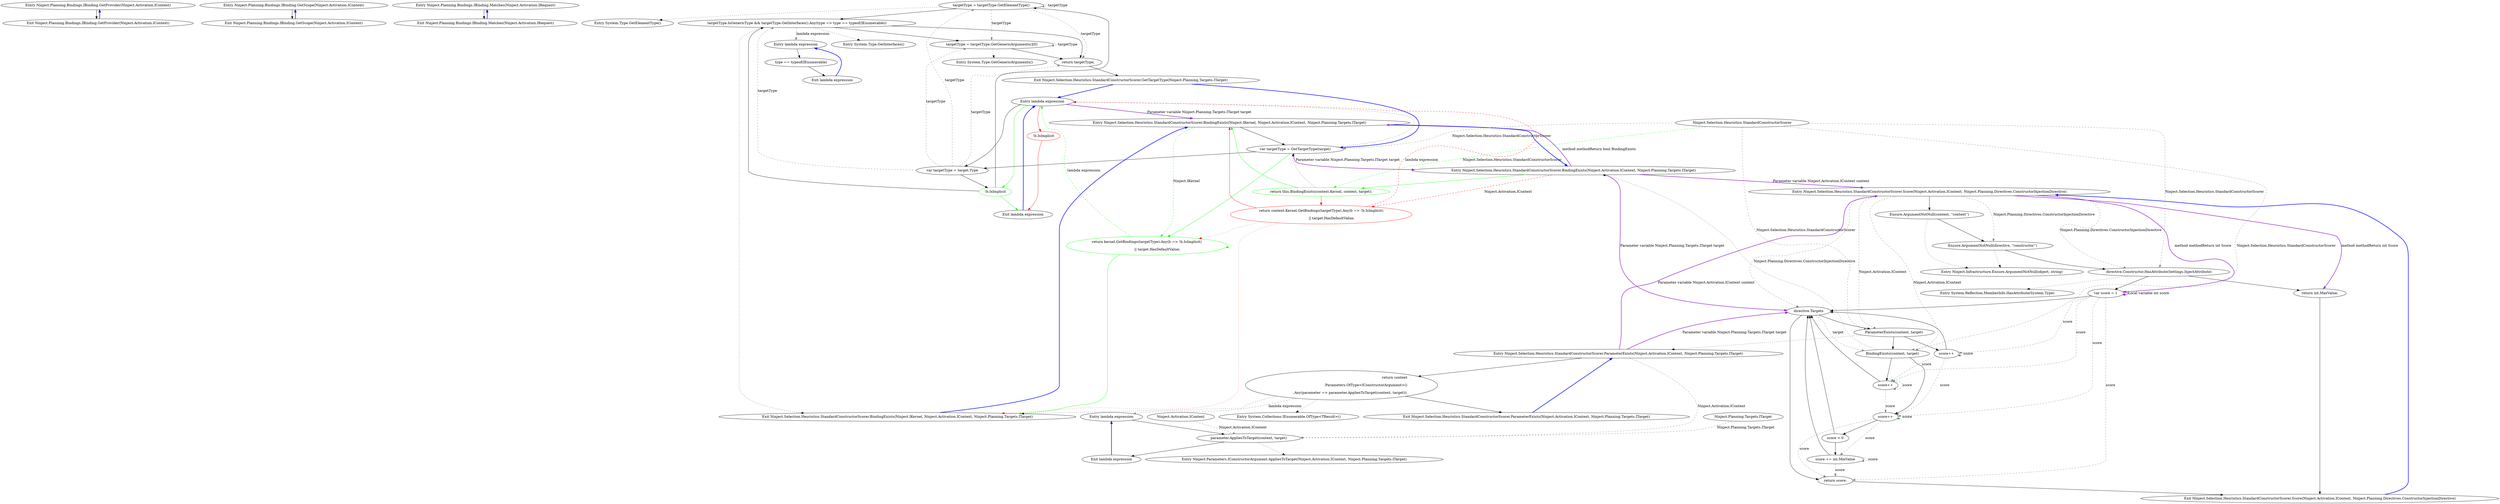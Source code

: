 digraph  {
n0 [label="Entry Ninject.Planning.Bindings.IBinding.GetProvider(Ninject.Activation.IContext)", span="83-83", cluster="Ninject.Planning.Bindings.IBinding.GetProvider(Ninject.Activation.IContext)"];
n1 [label="Exit Ninject.Planning.Bindings.IBinding.GetProvider(Ninject.Activation.IContext)", span="83-83", cluster="Ninject.Planning.Bindings.IBinding.GetProvider(Ninject.Activation.IContext)"];
n2 [label="Entry Ninject.Planning.Bindings.IBinding.GetScope(Ninject.Activation.IContext)", span="90-90", cluster="Ninject.Planning.Bindings.IBinding.GetScope(Ninject.Activation.IContext)"];
n3 [label="Exit Ninject.Planning.Bindings.IBinding.GetScope(Ninject.Activation.IContext)", span="90-90", cluster="Ninject.Planning.Bindings.IBinding.GetScope(Ninject.Activation.IContext)"];
n4 [label="Entry Ninject.Planning.Bindings.IBinding.Matches(Ninject.Activation.IRequest)", span="98-98", cluster="Ninject.Planning.Bindings.IBinding.Matches(Ninject.Activation.IRequest)"];
n5 [label="Exit Ninject.Planning.Bindings.IBinding.Matches(Ninject.Activation.IRequest)", span="98-98", cluster="Ninject.Planning.Bindings.IBinding.Matches(Ninject.Activation.IRequest)"];
m2_36 [label="Entry System.Type.GetElementType()", span="0-0", cluster="System.Type.GetElementType()", file="StandardConstructorScorer.cs"];
m2_26 [label="Entry lambda expression", span="93-93", cluster="lambda expression", file="StandardConstructorScorer.cs"];
m2_23 [label="var targetType = GetTargetType(target)", span="104-104", cluster="Ninject.Selection.Heuristics.StandardConstructorScorer.BindingExists(Ninject.IKernel, Ninject.Activation.IContext, Ninject.Planning.Targets.ITarget)", file="StandardConstructorScorer.cs"];
m2_29 [label="var targetType = target.Type", span="99-99", cluster="Ninject.Selection.Heuristics.StandardConstructorScorer.GetTargetType(Ninject.Planning.Targets.ITarget)", file="StandardConstructorScorer.cs"];
m2_30 [label="!b.IsImplicit", span="105-105", cluster="lambda expression", file="StandardConstructorScorer.cs", color=green, community=0];
m2_31 [label="targetType = targetType.GetElementType()", span="102-102", cluster="Ninject.Selection.Heuristics.StandardConstructorScorer.GetTargetType(Ninject.Planning.Targets.ITarget)", file="StandardConstructorScorer.cs"];
m2_32 [label="targetType.IsGenericType && targetType.GetInterfaces().Any(type => type == typeof(IEnumerable))", span="105-105", cluster="Ninject.Selection.Heuristics.StandardConstructorScorer.GetTargetType(Ninject.Planning.Targets.ITarget)", file="StandardConstructorScorer.cs"];
m2_33 [label="targetType = targetType.GetGenericArguments()[0]", span="107-107", cluster="Ninject.Selection.Heuristics.StandardConstructorScorer.GetTargetType(Ninject.Planning.Targets.ITarget)", file="StandardConstructorScorer.cs"];
m2_34 [label="return targetType;", span="110-110", cluster="Ninject.Selection.Heuristics.StandardConstructorScorer.GetTargetType(Ninject.Planning.Targets.ITarget)", file="StandardConstructorScorer.cs"];
m2_35 [label="Exit Ninject.Selection.Heuristics.StandardConstructorScorer.GetTargetType(Ninject.Planning.Targets.ITarget)", span="97-97", cluster="Ninject.Selection.Heuristics.StandardConstructorScorer.GetTargetType(Ninject.Planning.Targets.ITarget)", file="StandardConstructorScorer.cs"];
m2_24 [label="return kernel.GetBindings(targetType).Any(b => !b.IsImplicit)\r\n                   || target.HasDefaultValue;", span="105-106", cluster="Ninject.Selection.Heuristics.StandardConstructorScorer.BindingExists(Ninject.IKernel, Ninject.Activation.IContext, Ninject.Planning.Targets.ITarget)", file="StandardConstructorScorer.cs", color=green, community=1];
m2_25 [label="Exit Ninject.Selection.Heuristics.StandardConstructorScorer.BindingExists(Ninject.IKernel, Ninject.Activation.IContext, Ninject.Planning.Targets.ITarget)", span="102-102", cluster="Ninject.Selection.Heuristics.StandardConstructorScorer.BindingExists(Ninject.IKernel, Ninject.Activation.IContext, Ninject.Planning.Targets.ITarget)", file="StandardConstructorScorer.cs"];
m2_48 [label="Entry Ninject.Parameters.IConstructorArgument.AppliesToTarget(Ninject.Activation.IContext, Ninject.Planning.Targets.ITarget)", span="19-19", cluster="Ninject.Parameters.IConstructorArgument.AppliesToTarget(Ninject.Activation.IContext, Ninject.Planning.Targets.ITarget)", file="StandardConstructorScorer.cs"];
m2_18 [label="Entry Ninject.Selection.Heuristics.StandardConstructorScorer.ParameterExists(Ninject.Activation.IContext, Ninject.Planning.Targets.ITarget)", span="119-119", cluster="Ninject.Selection.Heuristics.StandardConstructorScorer.ParameterExists(Ninject.Activation.IContext, Ninject.Planning.Targets.ITarget)", file="StandardConstructorScorer.cs"];
m2_42 [label="return context\r\n                .Parameters.OfType<IConstructorArgument>()\r\n                .Any(parameter => parameter.AppliesToTarget(context, target));", span="121-123", cluster="Ninject.Selection.Heuristics.StandardConstructorScorer.ParameterExists(Ninject.Activation.IContext, Ninject.Planning.Targets.ITarget)", file="StandardConstructorScorer.cs"];
m2_43 [label="Exit Ninject.Selection.Heuristics.StandardConstructorScorer.ParameterExists(Ninject.Activation.IContext, Ninject.Planning.Targets.ITarget)", span="119-119", cluster="Ninject.Selection.Heuristics.StandardConstructorScorer.ParameterExists(Ninject.Activation.IContext, Ninject.Planning.Targets.ITarget)", file="StandardConstructorScorer.cs"];
m2_37 [label="Entry System.Type.GetInterfaces()", span="0-0", cluster="System.Type.GetInterfaces()", file="StandardConstructorScorer.cs"];
m2_0 [label="Entry Ninject.Selection.Heuristics.StandardConstructorScorer.Score(Ninject.Activation.IContext, Ninject.Planning.Directives.ConstructorInjectionDirective)", span="49-49", cluster="Ninject.Selection.Heuristics.StandardConstructorScorer.Score(Ninject.Activation.IContext, Ninject.Planning.Directives.ConstructorInjectionDirective)", file="StandardConstructorScorer.cs"];
m2_1 [label="Ensure.ArgumentNotNull(context, ''context'')", span="51-51", cluster="Ninject.Selection.Heuristics.StandardConstructorScorer.Score(Ninject.Activation.IContext, Ninject.Planning.Directives.ConstructorInjectionDirective)", file="StandardConstructorScorer.cs"];
m2_2 [label="Ensure.ArgumentNotNull(directive, ''constructor'')", span="52-52", cluster="Ninject.Selection.Heuristics.StandardConstructorScorer.Score(Ninject.Activation.IContext, Ninject.Planning.Directives.ConstructorInjectionDirective)", file="StandardConstructorScorer.cs"];
m2_3 [label="directive.Constructor.HasAttribute(Settings.InjectAttribute)", span="54-54", cluster="Ninject.Selection.Heuristics.StandardConstructorScorer.Score(Ninject.Activation.IContext, Ninject.Planning.Directives.ConstructorInjectionDirective)", file="StandardConstructorScorer.cs"];
m2_6 [label="directive.Targets", span="60-60", cluster="Ninject.Selection.Heuristics.StandardConstructorScorer.Score(Ninject.Activation.IContext, Ninject.Planning.Directives.ConstructorInjectionDirective)", file="StandardConstructorScorer.cs"];
m2_7 [label="ParameterExists(context, target)", span="62-62", cluster="Ninject.Selection.Heuristics.StandardConstructorScorer.Score(Ninject.Activation.IContext, Ninject.Planning.Directives.ConstructorInjectionDirective)", file="StandardConstructorScorer.cs"];
m2_9 [label="BindingExists(context, target)", span="68-68", cluster="Ninject.Selection.Heuristics.StandardConstructorScorer.Score(Ninject.Activation.IContext, Ninject.Planning.Directives.ConstructorInjectionDirective)", file="StandardConstructorScorer.cs"];
m2_4 [label="return int.MaxValue;", span="56-56", cluster="Ninject.Selection.Heuristics.StandardConstructorScorer.Score(Ninject.Activation.IContext, Ninject.Planning.Directives.ConstructorInjectionDirective)", file="StandardConstructorScorer.cs"];
m2_5 [label="var score = 1", span="59-59", cluster="Ninject.Selection.Heuristics.StandardConstructorScorer.Score(Ninject.Activation.IContext, Ninject.Planning.Directives.ConstructorInjectionDirective)", file="StandardConstructorScorer.cs"];
m2_8 [label="score++", span="64-64", cluster="Ninject.Selection.Heuristics.StandardConstructorScorer.Score(Ninject.Activation.IContext, Ninject.Planning.Directives.ConstructorInjectionDirective)", file="StandardConstructorScorer.cs"];
m2_10 [label="score++", span="70-70", cluster="Ninject.Selection.Heuristics.StandardConstructorScorer.Score(Ninject.Activation.IContext, Ninject.Planning.Directives.ConstructorInjectionDirective)", file="StandardConstructorScorer.cs"];
m2_11 [label="score++", span="74-74", cluster="Ninject.Selection.Heuristics.StandardConstructorScorer.Score(Ninject.Activation.IContext, Ninject.Planning.Directives.ConstructorInjectionDirective)", file="StandardConstructorScorer.cs"];
m2_14 [label="return score;", span="81-81", cluster="Ninject.Selection.Heuristics.StandardConstructorScorer.Score(Ninject.Activation.IContext, Ninject.Planning.Directives.ConstructorInjectionDirective)", file="StandardConstructorScorer.cs"];
m2_12 [label="score > 0", span="75-75", cluster="Ninject.Selection.Heuristics.StandardConstructorScorer.Score(Ninject.Activation.IContext, Ninject.Planning.Directives.ConstructorInjectionDirective)", file="StandardConstructorScorer.cs"];
m2_13 [label="score += int.MinValue", span="77-77", cluster="Ninject.Selection.Heuristics.StandardConstructorScorer.Score(Ninject.Activation.IContext, Ninject.Planning.Directives.ConstructorInjectionDirective)", file="StandardConstructorScorer.cs"];
m2_15 [label="Exit Ninject.Selection.Heuristics.StandardConstructorScorer.Score(Ninject.Activation.IContext, Ninject.Planning.Directives.ConstructorInjectionDirective)", span="49-49", cluster="Ninject.Selection.Heuristics.StandardConstructorScorer.Score(Ninject.Activation.IContext, Ninject.Planning.Directives.ConstructorInjectionDirective)", file="StandardConstructorScorer.cs"];
m2_17 [label="Entry System.Reflection.MemberInfo.HasAttribute(System.Type)", span="69-69", cluster="System.Reflection.MemberInfo.HasAttribute(System.Type)", file="StandardConstructorScorer.cs"];
m2_19 [label="Entry Ninject.Selection.Heuristics.StandardConstructorScorer.BindingExists(Ninject.Activation.IContext, Ninject.Planning.Targets.ITarget)", span="90-90", cluster="Ninject.Selection.Heuristics.StandardConstructorScorer.BindingExists(Ninject.Activation.IContext, Ninject.Planning.Targets.ITarget)", file="StandardConstructorScorer.cs"];
m2_20 [label="return this.BindingExists(context.Kernel, context, target);", span="92-92", cluster="Ninject.Selection.Heuristics.StandardConstructorScorer.BindingExists(Ninject.Activation.IContext, Ninject.Planning.Targets.ITarget)", file="StandardConstructorScorer.cs", color=green, community=0];
m2_21 [label="return context.Kernel.GetBindings(targetType).Any(b => !b.IsImplicit)\r\n                   || target.HasDefaultValue;", span="93-94", cluster="Ninject.Selection.Heuristics.StandardConstructorScorer.BindingExists(Ninject.Activation.IContext, Ninject.Planning.Targets.ITarget)", color=red, community=1, file="StandardConstructorScorer.cs"];
m2_22 [label="Entry Ninject.Selection.Heuristics.StandardConstructorScorer.BindingExists(Ninject.IKernel, Ninject.Activation.IContext, Ninject.Planning.Targets.ITarget)", span="102-102", cluster="Ninject.Selection.Heuristics.StandardConstructorScorer.BindingExists(Ninject.IKernel, Ninject.Activation.IContext, Ninject.Planning.Targets.ITarget)", file="StandardConstructorScorer.cs"];
m2_38 [label="Entry System.Type.GetGenericArguments()", span="0-0", cluster="System.Type.GetGenericArguments()", file="StandardConstructorScorer.cs"];
m2_44 [label="Entry System.Collections.IEnumerable.OfType<TResult>()", span="0-0", cluster="System.Collections.IEnumerable.OfType<TResult>()", file="StandardConstructorScorer.cs"];
m2_45 [label="Entry lambda expression", span="123-123", cluster="lambda expression", file="StandardConstructorScorer.cs"];
m2_27 [label="!b.IsImplicit", span="93-93", cluster="lambda expression", color=red, community=0, file="StandardConstructorScorer.cs"];
m2_28 [label="Exit lambda expression", span="93-93", cluster="lambda expression", file="StandardConstructorScorer.cs"];
m2_39 [label="Entry lambda expression", span="105-105", cluster="lambda expression", file="StandardConstructorScorer.cs"];
m2_40 [label="type == typeof(IEnumerable)", span="105-105", cluster="lambda expression", file="StandardConstructorScorer.cs"];
m2_41 [label="Exit lambda expression", span="105-105", cluster="lambda expression", file="StandardConstructorScorer.cs"];
m2_46 [label="parameter.AppliesToTarget(context, target)", span="123-123", cluster="lambda expression", file="StandardConstructorScorer.cs"];
m2_47 [label="Exit lambda expression", span="123-123", cluster="lambda expression", file="StandardConstructorScorer.cs"];
m2_16 [label="Entry Ninject.Infrastructure.Ensure.ArgumentNotNull(object, string)", span="17-17", cluster="Ninject.Infrastructure.Ensure.ArgumentNotNull(object, string)", file="StandardConstructorScorer.cs"];
m2_49 [label="Ninject.Selection.Heuristics.StandardConstructorScorer", span="", file="StandardConstructorScorer.cs"];
m2_50 [label="Ninject.Activation.IContext", span="", file="StandardConstructorScorer.cs"];
m2_51 [label="Ninject.Planning.Targets.ITarget", span="", file="StandardConstructorScorer.cs"];
n0 -> n1  [key=0, style=solid];
n1 -> n0  [key=0, style=bold, color=blue];
n2 -> n3  [key=0, style=solid];
n3 -> n2  [key=0, style=bold, color=blue];
n4 -> n5  [key=0, style=solid];
n5 -> n4  [key=0, style=bold, color=blue];
m2_26 -> m2_22  [key=3, color=darkorchid, style=bold, label="Parameter variable Ninject.Planning.Targets.ITarget target"];
m2_26 -> m2_29  [key=0, style=solid];
m2_26 -> m2_27  [key=0, style=solid, color=red];
m2_26 -> m2_30  [key=0, style=solid, color=green];
m2_23 -> m2_29  [key=0, style=solid];
m2_23 -> m2_19  [key=3, color=darkorchid, style=bold, label="Parameter variable Ninject.Planning.Targets.ITarget target"];
m2_23 -> m2_24  [key=0, style=solid, color=green];
m2_23 -> m2_26  [key=2, style=dotted];
m2_29 -> m2_30  [key=0, style=solid];
m2_29 -> m2_31  [key=1, style=dashed, color=darkseagreen4, label=targetType];
m2_29 -> m2_32  [key=1, style=dashed, color=darkseagreen4, label=targetType];
m2_29 -> m2_33  [key=1, style=dashed, color=darkseagreen4, label=targetType];
m2_29 -> m2_34  [key=1, style=dashed, color=darkseagreen4, label=targetType];
m2_30 -> m2_31  [key=0, style=solid];
m2_30 -> m2_32  [key=0, style=solid];
m2_30 -> m2_28  [key=0, style=solid, color=green];
m2_31 -> m2_32  [key=0, style=solid];
m2_31 -> m2_36  [key=2, style=dotted];
m2_31 -> m2_31  [key=1, style=dashed, color=darkseagreen4, label=targetType];
m2_31 -> m2_33  [key=1, style=dashed, color=darkseagreen4, label=targetType];
m2_31 -> m2_34  [key=1, style=dashed, color=darkseagreen4, label=targetType];
m2_32 -> m2_33  [key=0, style=solid];
m2_32 -> m2_34  [key=0, style=solid];
m2_32 -> m2_37  [key=2, style=dotted];
m2_32 -> m2_25  [key=2, style=dotted];
m2_32 -> m2_39  [key=1, style=dashed, color=darkseagreen4, label="lambda expression"];
m2_33 -> m2_34  [key=0, style=solid];
m2_33 -> m2_38  [key=2, style=dotted];
m2_33 -> m2_33  [key=1, style=dashed, color=darkseagreen4, label=targetType];
m2_34 -> m2_35  [key=0, style=solid];
m2_35 -> m2_23  [key=0, style=bold, color=blue];
m2_35 -> m2_26  [key=0, style=bold, color=blue];
m2_24 -> m2_25  [key=0, style=solid, color=green];
m2_24 -> m2_24  [key=2, style=dotted, color=green];
m2_24 -> m2_26  [key=1, style=dashed, color=green, label="lambda expression"];
m2_25 -> m2_22  [key=0, style=bold, color=blue];
m2_18 -> m2_42  [key=0, style=solid];
m2_18 -> m2_46  [key=1, style=dashed, color=darkseagreen4, label="Ninject.Activation.IContext"];
m2_18 -> m2_0  [key=3, color=darkorchid, style=bold, label="Parameter variable Ninject.Activation.IContext context"];
m2_18 -> m2_6  [key=3, color=darkorchid, style=bold, label="Parameter variable Ninject.Planning.Targets.ITarget target"];
m2_42 -> m2_43  [key=0, style=solid];
m2_42 -> m2_44  [key=2, style=dotted];
m2_42 -> m2_25  [key=2, style=dotted];
m2_42 -> m2_45  [key=1, style=dashed, color=darkseagreen4, label="lambda expression"];
m2_43 -> m2_18  [key=0, style=bold, color=blue];
m2_0 -> m2_1  [key=0, style=solid];
m2_0 -> m2_2  [key=1, style=dashed, color=darkseagreen4, label="Ninject.Planning.Directives.ConstructorInjectionDirective"];
m2_0 -> m2_3  [key=1, style=dashed, color=darkseagreen4, label="Ninject.Planning.Directives.ConstructorInjectionDirective"];
m2_0 -> m2_6  [key=1, style=dashed, color=darkseagreen4, label="Ninject.Planning.Directives.ConstructorInjectionDirective"];
m2_0 -> m2_7  [key=1, style=dashed, color=darkseagreen4, label="Ninject.Activation.IContext"];
m2_0 -> m2_9  [key=1, style=dashed, color=darkseagreen4, label="Ninject.Activation.IContext"];
m2_0 -> m2_4  [key=3, color=darkorchid, style=bold, label="method methodReturn int Score"];
m2_0 -> m2_5  [key=3, color=darkorchid, style=bold, label="method methodReturn int Score"];
m2_1 -> m2_2  [key=0, style=solid];
m2_1 -> m2_16  [key=2, style=dotted];
m2_2 -> m2_3  [key=0, style=solid];
m2_2 -> m2_16  [key=2, style=dotted];
m2_3 -> m2_4  [key=0, style=solid];
m2_3 -> m2_5  [key=0, style=solid];
m2_3 -> m2_17  [key=2, style=dotted];
m2_6 -> m2_7  [key=0, style=solid];
m2_6 -> m2_14  [key=0, style=solid];
m2_6 -> m2_9  [key=1, style=dashed, color=darkseagreen4, label=target];
m2_7 -> m2_8  [key=0, style=solid];
m2_7 -> m2_9  [key=0, style=solid];
m2_7 -> m2_18  [key=2, style=dotted];
m2_9 -> m2_10  [key=0, style=solid];
m2_9 -> m2_11  [key=0, style=solid];
m2_9 -> m2_19  [key=2, style=dotted];
m2_4 -> m2_15  [key=0, style=solid];
m2_5 -> m2_6  [key=0, style=solid];
m2_5 -> m2_8  [key=1, style=dashed, color=darkseagreen4, label=score];
m2_5 -> m2_10  [key=1, style=dashed, color=darkseagreen4, label=score];
m2_5 -> m2_11  [key=1, style=dashed, color=darkseagreen4, label=score];
m2_5 -> m2_14  [key=1, style=dashed, color=darkseagreen4, label=score];
m2_5 -> m2_5  [key=3, color=darkorchid, style=bold, label="Local variable int score"];
m2_8 -> m2_6  [key=0, style=solid];
m2_8 -> m2_8  [key=1, style=dashed, color=darkseagreen4, label=score];
m2_8 -> m2_10  [key=1, style=dashed, color=darkseagreen4, label=score];
m2_8 -> m2_11  [key=1, style=dashed, color=darkseagreen4, label=score];
m2_10 -> m2_6  [key=0, style=solid];
m2_10 -> m2_10  [key=1, style=dashed, color=darkseagreen4, label=score];
m2_10 -> m2_11  [key=1, style=dashed, color=darkseagreen4, label=score];
m2_11 -> m2_12  [key=0, style=solid];
m2_11 -> m2_11  [key=1, style=dashed, color=darkseagreen4, label=score];
m2_11 -> m2_13  [key=1, style=dashed, color=darkseagreen4, label=score];
m2_11 -> m2_14  [key=1, style=dashed, color=darkseagreen4, label=score];
m2_14 -> m2_15  [key=0, style=solid];
m2_12 -> m2_13  [key=0, style=solid];
m2_12 -> m2_6  [key=0, style=solid];
m2_13 -> m2_6  [key=0, style=solid];
m2_13 -> m2_13  [key=1, style=dashed, color=darkseagreen4, label=score];
m2_13 -> m2_14  [key=1, style=dashed, color=darkseagreen4, label=score];
m2_15 -> m2_0  [key=0, style=bold, color=blue];
m2_19 -> m2_20  [key=0, style=solid, color=green];
m2_19 -> m2_0  [key=3, color=darkorchid, style=bold, label="Parameter variable Ninject.Activation.IContext context"];
m2_19 -> m2_6  [key=3, color=darkorchid, style=bold, label="Parameter variable Ninject.Planning.Targets.ITarget target"];
m2_19 -> m2_22  [key=3, color=darkorchid, style=bold, label="method methodReturn bool BindingExists"];
m2_19 -> m2_21  [key=1, style=dashed, color=red, label="Ninject.Activation.IContext"];
m2_20 -> m2_21  [key=0, style=solid, color=red];
m2_20 -> m2_23  [key=2, style=dotted];
m2_20 -> m2_22  [key=0, style=solid, color=green];
m2_21 -> m2_22  [key=0, style=solid, color=red];
m2_21 -> m2_24  [key=2, style=dotted, color=red];
m2_21 -> m2_25  [key=2, style=dotted, color=red];
m2_21 -> m2_26  [key=1, style=dashed, color=red, label="lambda expression"];
m2_22 -> m2_19  [key=0, style=bold, color=blue];
m2_22 -> m2_24  [key=1, style=dashed, color=green, label="Ninject.IKernel"];
m2_22 -> m2_23  [key=0, style=solid];
m2_45 -> m2_46  [key=0, style=solid];
m2_27 -> m2_28  [key=0, style=solid, color=red];
m2_28 -> m2_26  [key=0, style=bold, color=blue];
m2_39 -> m2_40  [key=0, style=solid];
m2_40 -> m2_41  [key=0, style=solid];
m2_41 -> m2_39  [key=0, style=bold, color=blue];
m2_46 -> m2_47  [key=0, style=solid];
m2_46 -> m2_48  [key=2, style=dotted];
m2_47 -> m2_45  [key=0, style=bold, color=blue];
m2_49 -> m2_3  [key=1, style=dashed, color=darkseagreen4, label="Ninject.Selection.Heuristics.StandardConstructorScorer"];
m2_49 -> m2_7  [key=1, style=dashed, color=darkseagreen4, label="Ninject.Selection.Heuristics.StandardConstructorScorer"];
m2_49 -> m2_9  [key=1, style=dashed, color=darkseagreen4, label="Ninject.Selection.Heuristics.StandardConstructorScorer"];
m2_49 -> m2_20  [key=1, style=dashed, color=green, label="Ninject.Selection.Heuristics.StandardConstructorScorer"];
m2_49 -> m2_23  [key=1, style=dashed, color=darkseagreen4, label="Ninject.Selection.Heuristics.StandardConstructorScorer"];
m2_50 -> m2_46  [key=1, style=dashed, color=darkseagreen4, label="Ninject.Activation.IContext"];
m2_51 -> m2_46  [key=1, style=dashed, color=darkseagreen4, label="Ninject.Planning.Targets.ITarget"];
}
